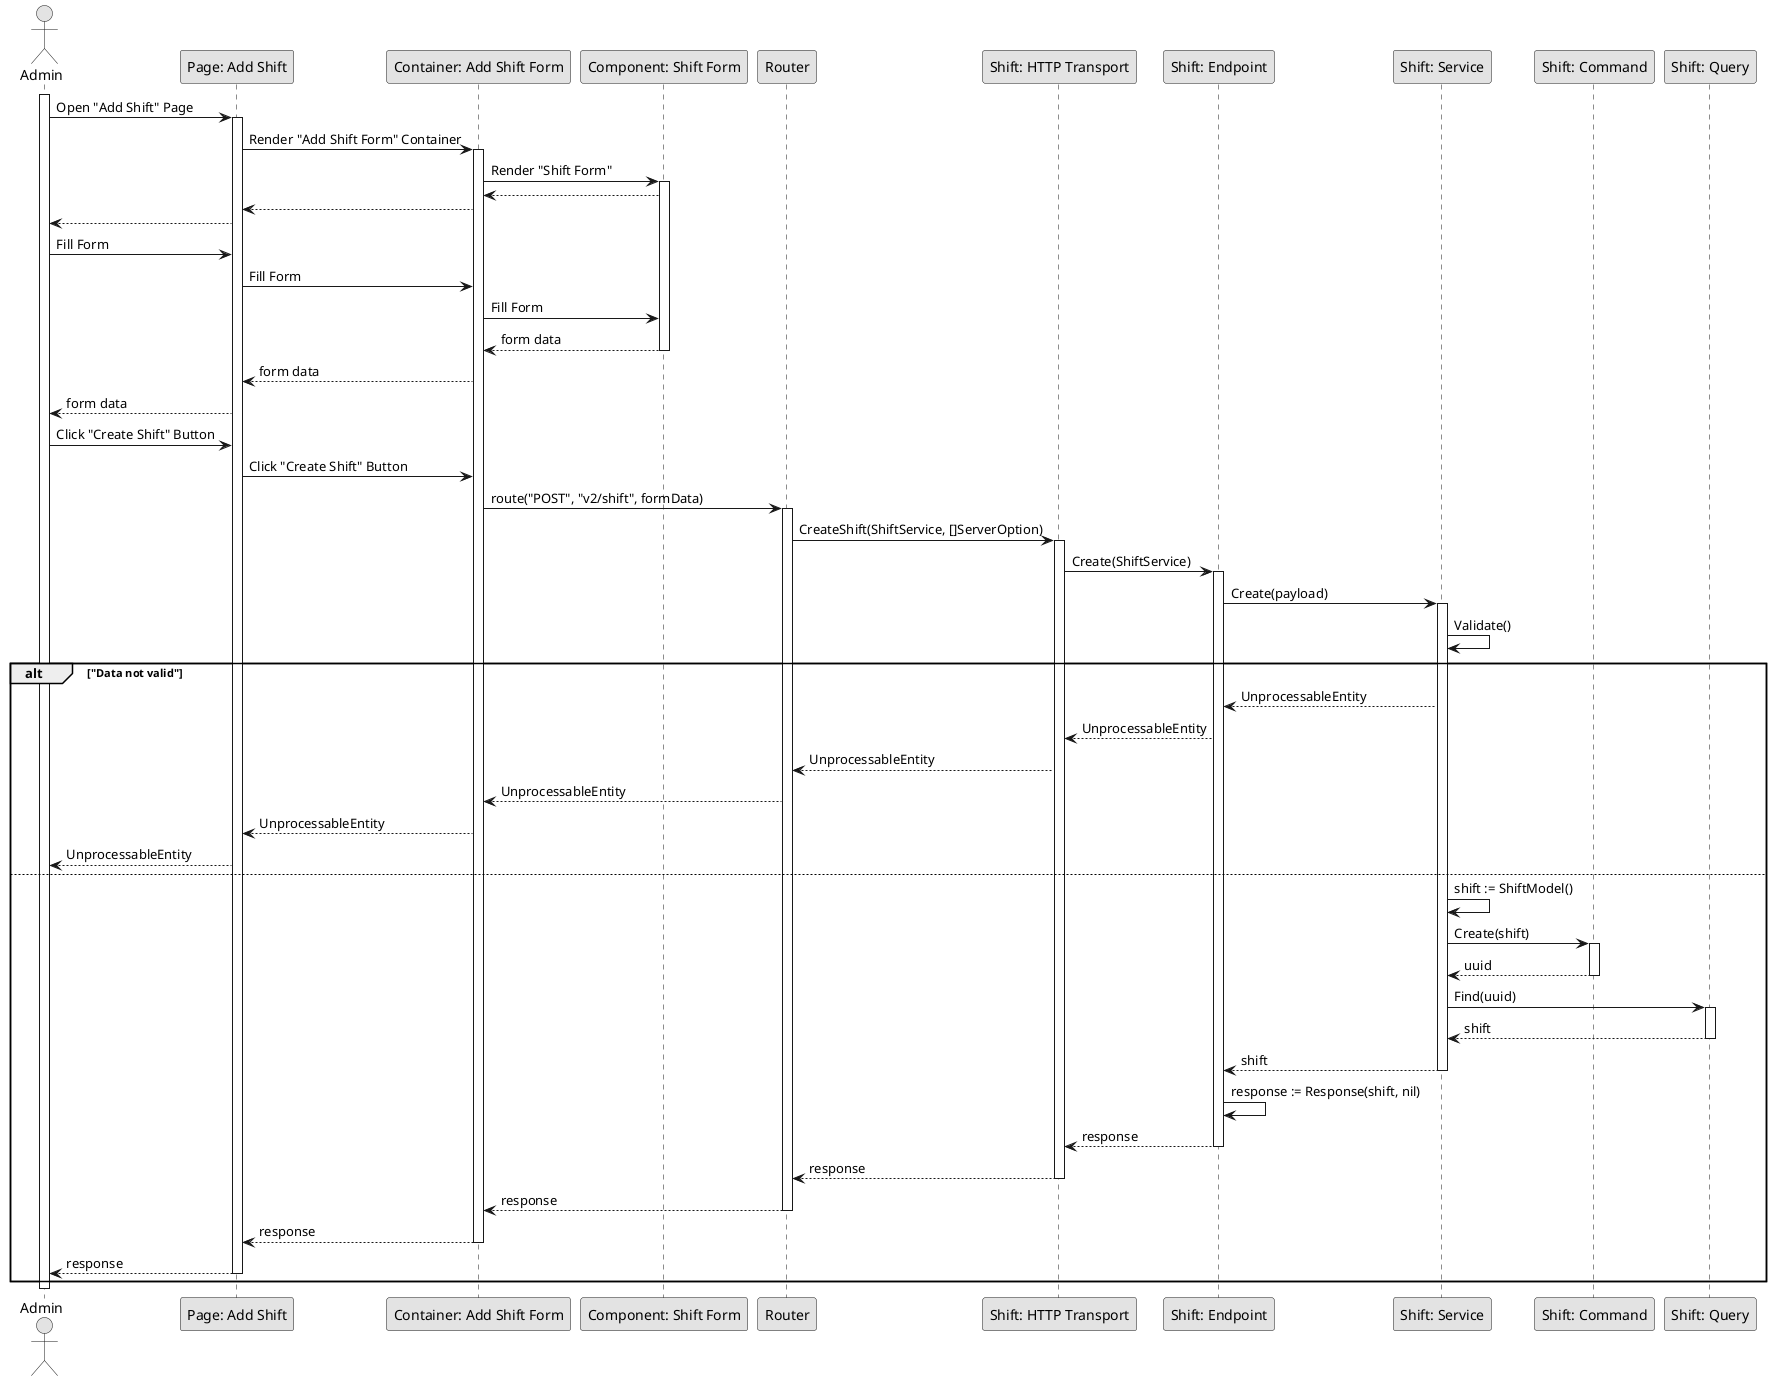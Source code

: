 @startuml CreateShift

skinparam Monochrome true
skinparam Shadowing false

actor Admin
participant "Page: Add Shift" as AddShiftPage
participant "Container: Add Shift Form" as AddShiftFormContainer
participant "Component: Shift Form" as ShiftForm
participant "Router" as Router
participant "Shift: HTTP Transport" as ShiftHTTPTransport
participant "Shift: Endpoint" as ShiftEndpoint
participant "Shift: Service" as ShiftService
participant "Shift: Command" as ShiftCommand
participant "Shift: Query" as ShiftQuery

activate Admin

Admin->AddShiftPage: Open "Add Shift" Page
activate AddShiftPage
AddShiftPage->AddShiftFormContainer: Render "Add Shift Form" Container
activate AddShiftFormContainer
AddShiftFormContainer->ShiftForm: Render "Shift Form"
activate ShiftForm
ShiftForm-->AddShiftFormContainer
AddShiftFormContainer-->AddShiftPage
AddShiftPage-->Admin

Admin->AddShiftPage: Fill Form
AddShiftPage->AddShiftFormContainer: Fill Form
AddShiftFormContainer->ShiftForm: Fill Form
ShiftForm-->AddShiftFormContainer: form data
deactivate ShiftForm
AddShiftFormContainer-->AddShiftPage: form data
AddShiftPage-->Admin: form data

Admin->AddShiftPage: Click "Create Shift" Button
AddShiftPage->AddShiftFormContainer: Click "Create Shift" Button
AddShiftFormContainer->Router: route("POST", "v2/shift", formData)
activate Router
Router->ShiftHTTPTransport: CreateShift(ShiftService, []ServerOption)
activate ShiftHTTPTransport
ShiftHTTPTransport->ShiftEndpoint: Create(ShiftService)
activate ShiftEndpoint
ShiftEndpoint->ShiftService: Create(payload)
activate ShiftService
ShiftService->ShiftService: Validate()

alt "Data not valid"
    ShiftService-->ShiftEndpoint: UnprocessableEntity
    ShiftEndpoint-->ShiftHTTPTransport: UnprocessableEntity
    ShiftHTTPTransport-->Router: UnprocessableEntity
    Router-->AddShiftFormContainer: UnprocessableEntity
    AddShiftFormContainer-->AddShiftPage: UnprocessableEntity
    AddShiftPage-->Admin: UnprocessableEntity
else
    ShiftService->ShiftService: shift := ShiftModel()
    ShiftService->ShiftCommand: Create(shift)
    activate ShiftCommand
    ShiftCommand-->ShiftService: uuid
    deactivate ShiftCommand
    ShiftService->ShiftQuery: Find(uuid)
    activate ShiftQuery
    ShiftQuery-->ShiftService: shift
    deactivate ShiftQuery
    ShiftService-->ShiftEndpoint: shift
    deactivate ShiftService
    ShiftEndpoint->ShiftEndpoint: response := Response(shift, nil)
    ShiftEndpoint-->ShiftHTTPTransport: response
    deactivate ShiftEndpoint
    ShiftHTTPTransport-->Router: response
    deactivate ShiftHTTPTransport
    Router-->AddShiftFormContainer: response
    deactivate Router
    AddShiftFormContainer-->AddShiftPage: response
    deactivate AddShiftFormContainer
    AddShiftPage-->Admin: response
    deactivate AddShiftPage
end

deactivate Admin

@enduml